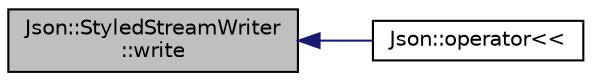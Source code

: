 digraph "Json::StyledStreamWriter::write"
{
  edge [fontname="Helvetica",fontsize="10",labelfontname="Helvetica",labelfontsize="10"];
  node [fontname="Helvetica",fontsize="10",shape=record];
  rankdir="LR";
  Node1 [label="Json::StyledStreamWriter\l::write",height=0.2,width=0.4,color="black", fillcolor="grey75", style="filled", fontcolor="black"];
  Node1 -> Node2 [dir="back",color="midnightblue",fontsize="10",style="solid",fontname="Helvetica"];
  Node2 [label="Json::operator\<\<",height=0.2,width=0.4,color="black", fillcolor="white", style="filled",URL="$namespace_json.html#a87bc83d7e90fc666d28aa16727deda2f",tooltip="Output using the StyledStreamWriter. "];
}
